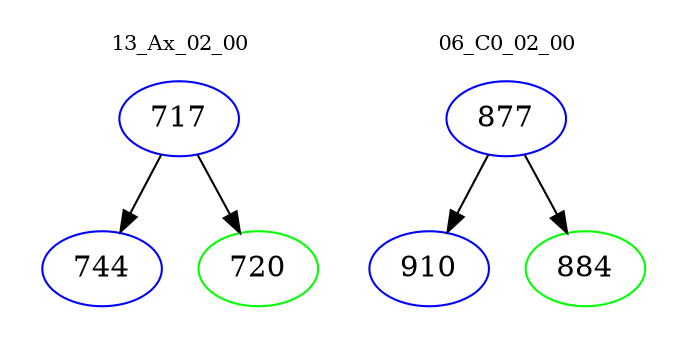 digraph{
subgraph cluster_0 {
color = white
label = "13_Ax_02_00";
fontsize=10;
T0_717 [label="717", color="blue"]
T0_717 -> T0_744 [color="black"]
T0_744 [label="744", color="blue"]
T0_717 -> T0_720 [color="black"]
T0_720 [label="720", color="green"]
}
subgraph cluster_1 {
color = white
label = "06_C0_02_00";
fontsize=10;
T1_877 [label="877", color="blue"]
T1_877 -> T1_910 [color="black"]
T1_910 [label="910", color="blue"]
T1_877 -> T1_884 [color="black"]
T1_884 [label="884", color="green"]
}
}
